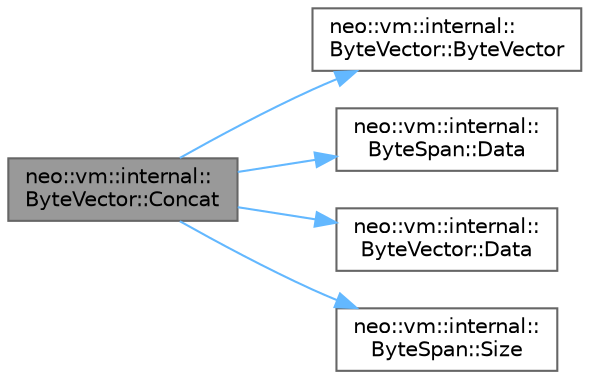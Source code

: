 digraph "neo::vm::internal::ByteVector::Concat"
{
 // LATEX_PDF_SIZE
  bgcolor="transparent";
  edge [fontname=Helvetica,fontsize=10,labelfontname=Helvetica,labelfontsize=10];
  node [fontname=Helvetica,fontsize=10,shape=box,height=0.2,width=0.4];
  rankdir="LR";
  Node1 [id="Node000001",label="neo::vm::internal::\lByteVector::Concat",height=0.2,width=0.4,color="gray40", fillcolor="grey60", style="filled", fontcolor="black",tooltip="Concatenates two ByteVectors."];
  Node1 -> Node2 [id="edge1_Node000001_Node000002",color="steelblue1",style="solid",tooltip=" "];
  Node2 [id="Node000002",label="neo::vm::internal::\lByteVector::ByteVector",height=0.2,width=0.4,color="grey40", fillcolor="white", style="filled",URL="$classneo_1_1vm_1_1internal_1_1_byte_vector.html#a97368ec9546964407ddbee4bd0db83d2",tooltip="Constructs an empty ByteVector."];
  Node1 -> Node3 [id="edge2_Node000001_Node000003",color="steelblue1",style="solid",tooltip=" "];
  Node3 [id="Node000003",label="neo::vm::internal::\lByteSpan::Data",height=0.2,width=0.4,color="grey40", fillcolor="white", style="filled",URL="$classneo_1_1vm_1_1internal_1_1_byte_span.html#a690a0de1603b45a3d1572f0a25830e21",tooltip="Gets a pointer to the data."];
  Node1 -> Node4 [id="edge3_Node000001_Node000004",color="steelblue1",style="solid",tooltip=" "];
  Node4 [id="Node000004",label="neo::vm::internal::\lByteVector::Data",height=0.2,width=0.4,color="grey40", fillcolor="white", style="filled",URL="$classneo_1_1vm_1_1internal_1_1_byte_vector.html#ae9af69af6e6505e4b0704efe2668e598",tooltip="Gets a pointer to the data."];
  Node1 -> Node5 [id="edge4_Node000001_Node000005",color="steelblue1",style="solid",tooltip=" "];
  Node5 [id="Node000005",label="neo::vm::internal::\lByteSpan::Size",height=0.2,width=0.4,color="grey40", fillcolor="white", style="filled",URL="$classneo_1_1vm_1_1internal_1_1_byte_span.html#aa633924554bcd3ac7f256af27baf2a51",tooltip="Gets the size of the ByteSpan."];
}
